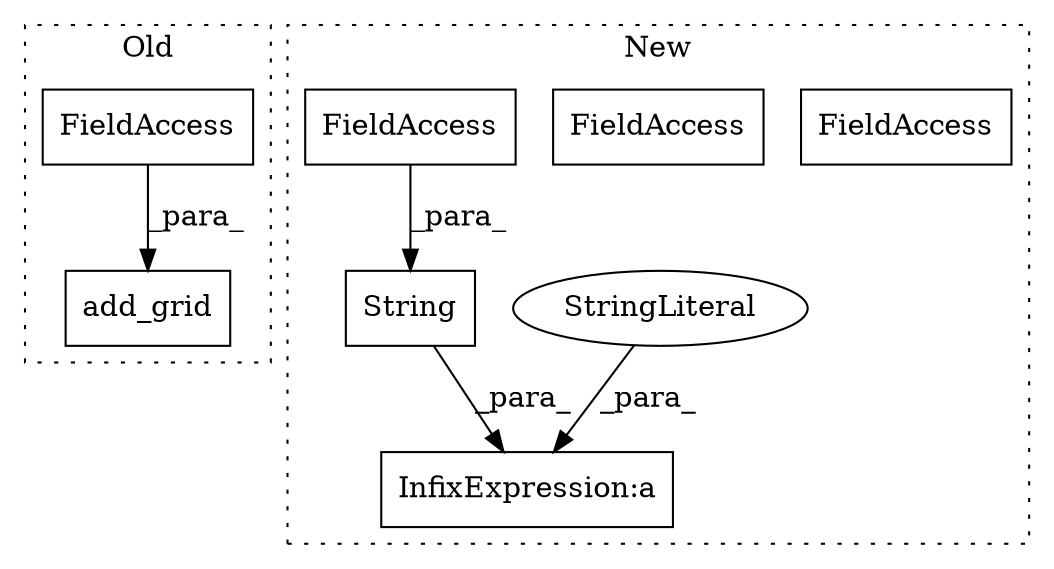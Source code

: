 digraph G {
subgraph cluster0 {
1 [label="add_grid" a="32" s="1865,1878" l="9,1" shape="box"];
4 [label="FieldAccess" a="22" s="1874" l="4" shape="box"];
label = "Old";
style="dotted";
}
subgraph cluster1 {
2 [label="String" a="32" s="2061,2077" l="7,1" shape="box"];
3 [label="InfixExpression:a" a="27" s="2058" l="3" shape="box"];
5 [label="FieldAccess" a="22" s="2068" l="9" shape="box"];
6 [label="StringLiteral" a="45" s="2041" l="17" shape="ellipse"];
7 [label="FieldAccess" a="22" s="2068" l="9" shape="box"];
8 [label="FieldAccess" a="22" s="2068" l="9" shape="box"];
label = "New";
style="dotted";
}
2 -> 3 [label="_para_"];
4 -> 1 [label="_para_"];
6 -> 3 [label="_para_"];
8 -> 2 [label="_para_"];
}